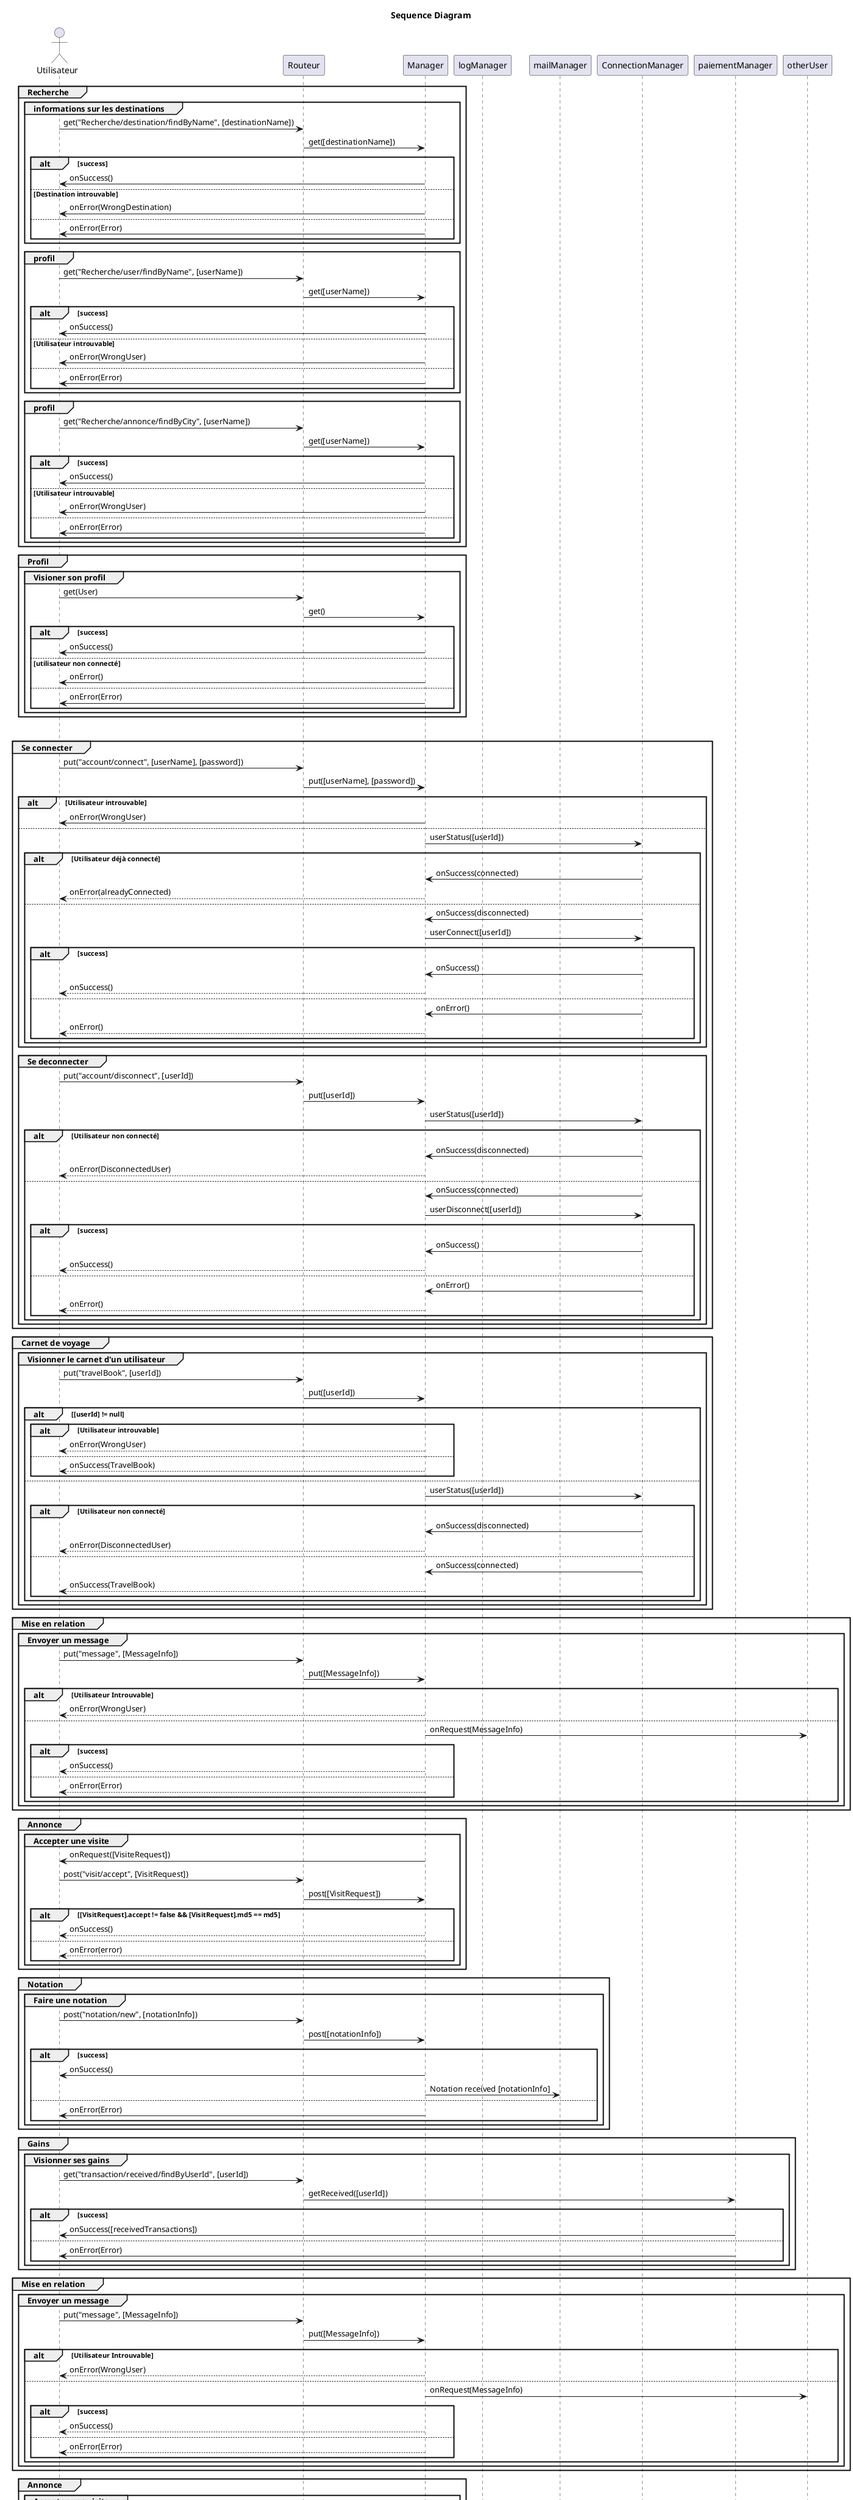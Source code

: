 @startuml

title Sequence Diagram

actor Utilisateur as usr
participant Routeur as rtr
participant Manager as man
participant logManager as log
participant mailManager as mail
participant ConnectionManager as con
participant paiementManager as paiement

group Recherche
	group informations sur les destinations
		usr -> rtr : get("Recherche/destination/findByName", [destinationName])
        rtr -> man : get([destinationName])
        alt success
        	man -> usr : onSuccess()
        else Destination introuvable
        	man -> usr : onError(WrongDestination)
        else
        	man -> usr : onError(Error)
        end
	end
	group profil
    	usr -> rtr : get("Recherche/user/findByName", [userName])
        rtr -> man : get([userName])
        alt success
        	man -> usr : onSuccess()
        else Utilisateur introuvable
        	man -> usr : onError(WrongUser)
        else
        	man -> usr : onError(Error)
        end
    end
    group profil
        usr -> rtr : get("Recherche/annonce/findByCity", [userName])
        rtr -> man : get([userName])
        alt success
            man -> usr : onSuccess()
        else Utilisateur introuvable
            man -> usr : onError(WrongUser)
        else
            man -> usr : onError(Error)
        end
    end
end
group Profil
	group Visioner son profil
		usr -> rtr : get(User)
    	rtr -> man : get()
        alt success
        	man -> usr : onSuccess()
        else utilisateur non connecté
        	man -> usr : onError()
        else
        	man -> usr : onError(Error)
        end
    end
end
group Gestion de compte
	group Se connecter
    	usr -> rtr : put("account/connect", [userName], [password])
        rtr -> man : put([userName], [password])
        alt Utilisateur introuvable
        	man -> usr : onError(WrongUser)
        else
            man -> con : userStatus([userId])
            alt Utilisateur déjà connecté
                con -> man : onSuccess(connected)
                man --> usr : onError(alreadyConnected)
            else
                con -> man : onSuccess(disconnected)
                man -> con : userConnect([userId])
                alt success
                	con -> man : onSuccess()
                	man --> usr : onSuccess()
                else
                	con -> man : onError()
                    man --> usr : onError()
			end
		end
    end
    group Se deconnecter
    	usr -> rtr : put("account/disconnect", [userId])
        rtr -> man : put([userId])
        man -> con : userStatus([userId])
        alt Utilisateur non connecté
            con -> man : onSuccess(disconnected)
            man --> usr : onError(DisconnectedUser)
        else
            con -> man : onSuccess(connected)
            man -> con : userDisconnect([userId])
            alt success
            	con -> man : onSuccess()
            	man --> usr : onSuccess()
            else
                con -> man : onError()
                man --> usr : onError()
            end
		end
    end
end
group Carnet de voyage
	group Visionner le carnet d'un utilisateur
    	usr -> rtr : put("travelBook", [userId])
        rtr -> man : put([userId])
        alt [userId] != null
        	alt Utilisateur introuvable
            	man --> usr : onError(WrongUser)
        	else
        		man --> usr : onSuccess(TravelBook)
        	end
         else
         	man -> con : userStatus([userId])
        	alt Utilisateur non connecté
            	con -> man : onSuccess(disconnected)
            	man --> usr : onError(DisconnectedUser)
        	else
            	con -> man : onSuccess(connected)
                man --> usr : onSuccess(TravelBook)
			end
		end
    end
end
group Mise en relation
	group Envoyer un message
    	usr -> rtr : put("message", [MessageInfo])
        rtr -> man : put([MessageInfo])
        alt Utilisateur Introuvable
    		man --> usr : onError(WrongUser)
        else
        	man -> otherUser : onRequest(MessageInfo)
        	alt success
            	man --> usr : onSuccess()
            else
            	man --> usr : onError(Error)
            end
        end
    end
end
group Annonce
	group Accepter une visite
    	man -> usr : onRequest([VisiteRequest])
        usr -> rtr : post("visit/accept", [VisitRequest])
        rtr -> man : post([VisitRequest])
        alt [VisitRequest].accept != false && [VisitRequest].md5 == md5
        	man --> usr : onSuccess()
        else
        	man --> usr : onError(error)
        end
    end
end

group Notation
	group Faire une notation
		usr -> rtr : post("notation/new", [notationInfo])
		rtr -> man : post([notationInfo])
		alt success
        	man -> usr : onSuccess()
			man -> mail : Notation received [notationInfo]
        else
        	man -> usr : onError(Error)
        end
	end
end

group Gains
	group Visionner ses gains
		usr -> rtr : get("transaction/received/findByUserId", [userId])
		rtr -> paiement : getReceived([userId])
		alt success
        	paiement -> usr : onSuccess([receivedTransactions])
        else
        	paiement -> usr : onError(Error)
        end
	end
end
group Mise en relation
	group Envoyer un message
    	usr -> rtr : put("message", [MessageInfo])
        rtr -> man : put([MessageInfo])
        alt Utilisateur Introuvable
    		man --> usr : onError(WrongUser)
        else
        	man -> otherUser : onRequest(MessageInfo)
        	alt success
            	man --> usr : onSuccess()
            else
            	man --> usr : onError(Error)
            end
        end
    end
end
group Annonce
	group Accepter une visite
    	man -> usr : onRequest([VisiteRequest])
        usr -> rtr : post("visit/accept", [VisitRequest])
        rtr -> man : post([VisitRequest])
        alt [VisitRequest].accept != false && [VisitRequest].md5 == md5
        	man --> usr : onSuccess()
        else
        	man --> usr : onError(error)
        end
    end
end

@enduml